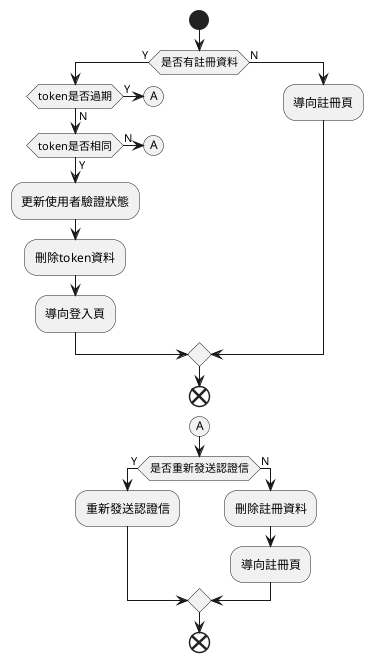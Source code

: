 @startuml
start
    if(是否有註冊資料) then (Y)
        if(token是否過期) then (Y)
            (A)
        else (N)
            if(token是否相同) then (Y)
                :更新使用者驗證狀態;
                :刪除token資料;
                :導向登入頁;
            else (N)
                (A)
            endif
        endif
    else (N)
        :導向註冊頁;
    endif
end
(A)
if(是否重新發送認證信) then (Y)
    :重新發送認證信;
else (N)
    :刪除註冊資料;
    :導向註冊頁;
endif
end
@enduml